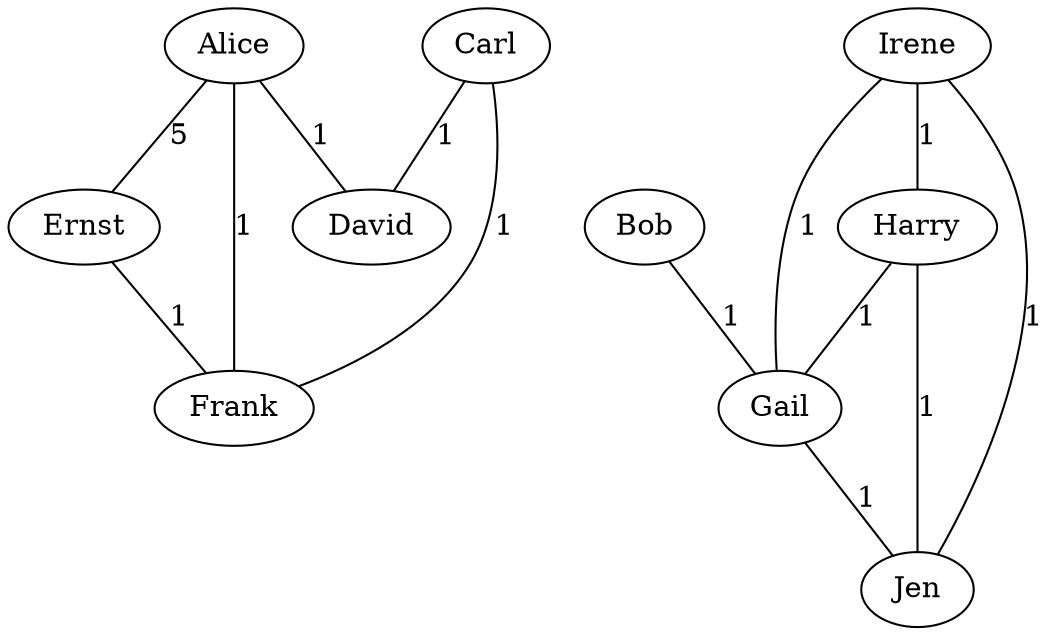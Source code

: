 strict graph{
"Alice" -- "Frank" [ label = 1 ]
"Alice" -- "David" [ label = 1 ]
"Alice" -- "Ernst" [ label = 5 ]
"Bob" -- "Gail" [ label = 1 ]
"Carl" -- "Frank" [ label = 1 ]
"Carl" -- "David" [ label = 1 ]
"Irene" -- "Gail" [ label = 1 ]
"Irene" -- "Harry" [ label = 1 ]
"Irene" -- "Jen" [ label = 1 ]
"Harry" -- "Gail" [ label = 1 ]
"Harry" -- "Jen" [ label = 1 ]
"Ernst" -- "Frank" [ label = 1 ]
"Gail" -- "Jen" [ label = 1 ]
}
